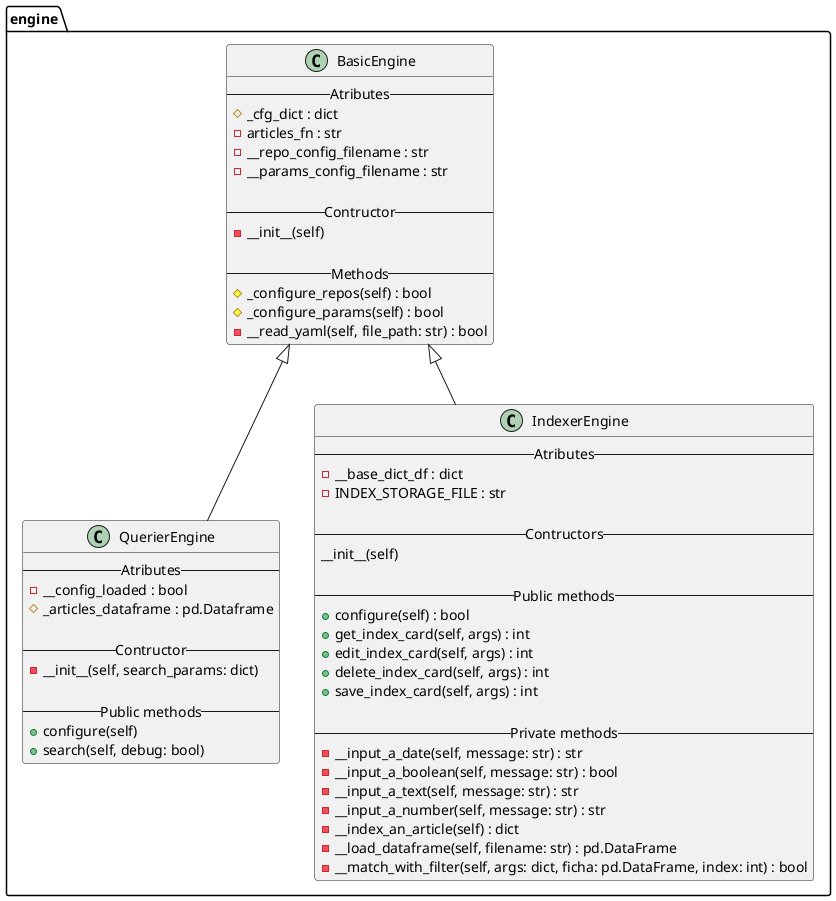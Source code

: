 @startuml


package engine {
  class BasicEngine {
      -- Atributes --
      # _cfg_dict : dict
      - articles_fn : str
      - __repo_config_filename : str
      - __params_config_filename : str

      -- Contructor --
      - __init__(self)

      -- Methods --
      # _configure_repos(self) : bool
      # _configure_params(self) : bool
      - __read_yaml(self, file_path: str) : bool
  }

  class QuerierEngine {
      -- Atributes --
      - __config_loaded : bool
      # _articles_dataframe : pd.Dataframe

      -- Contructor --
      - __init__(self, search_params: dict)

      -- Public methods --
      + configure(self)
      + search(self, debug: bool)
  }

  class IndexerEngine {
      -- Atributes --
      - __base_dict_df : dict
      - INDEX_STORAGE_FILE : str

      -- Contructors --
       __init__(self)

      -- Public methods --
      + configure(self) : bool
      + get_index_card(self, args) : int
      + edit_index_card(self, args) : int
      + delete_index_card(self, args) : int
      + save_index_card(self, args) : int

      -- Private methods --
      - __input_a_date(self, message: str) : str
      - __input_a_boolean(self, message: str) : bool
      - __input_a_text(self, message: str) : str
      - __input_a_number(self, message: str) : str
      - __index_an_article(self) : dict
      - __load_dataframe(self, filename: str) : pd.DataFrame
      - __match_with_filter(self, args: dict, ficha: pd.DataFrame, index: int) : bool
  }
}

BasicEngine <|-- QuerierEngine
BasicEngine <|-- IndexerEngine

@enduml